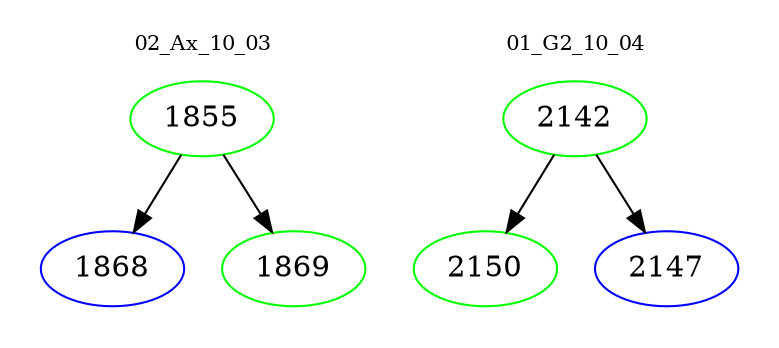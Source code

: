 digraph{
subgraph cluster_0 {
color = white
label = "02_Ax_10_03";
fontsize=10;
T0_1855 [label="1855", color="green"]
T0_1855 -> T0_1868 [color="black"]
T0_1868 [label="1868", color="blue"]
T0_1855 -> T0_1869 [color="black"]
T0_1869 [label="1869", color="green"]
}
subgraph cluster_1 {
color = white
label = "01_G2_10_04";
fontsize=10;
T1_2142 [label="2142", color="green"]
T1_2142 -> T1_2150 [color="black"]
T1_2150 [label="2150", color="green"]
T1_2142 -> T1_2147 [color="black"]
T1_2147 [label="2147", color="blue"]
}
}
